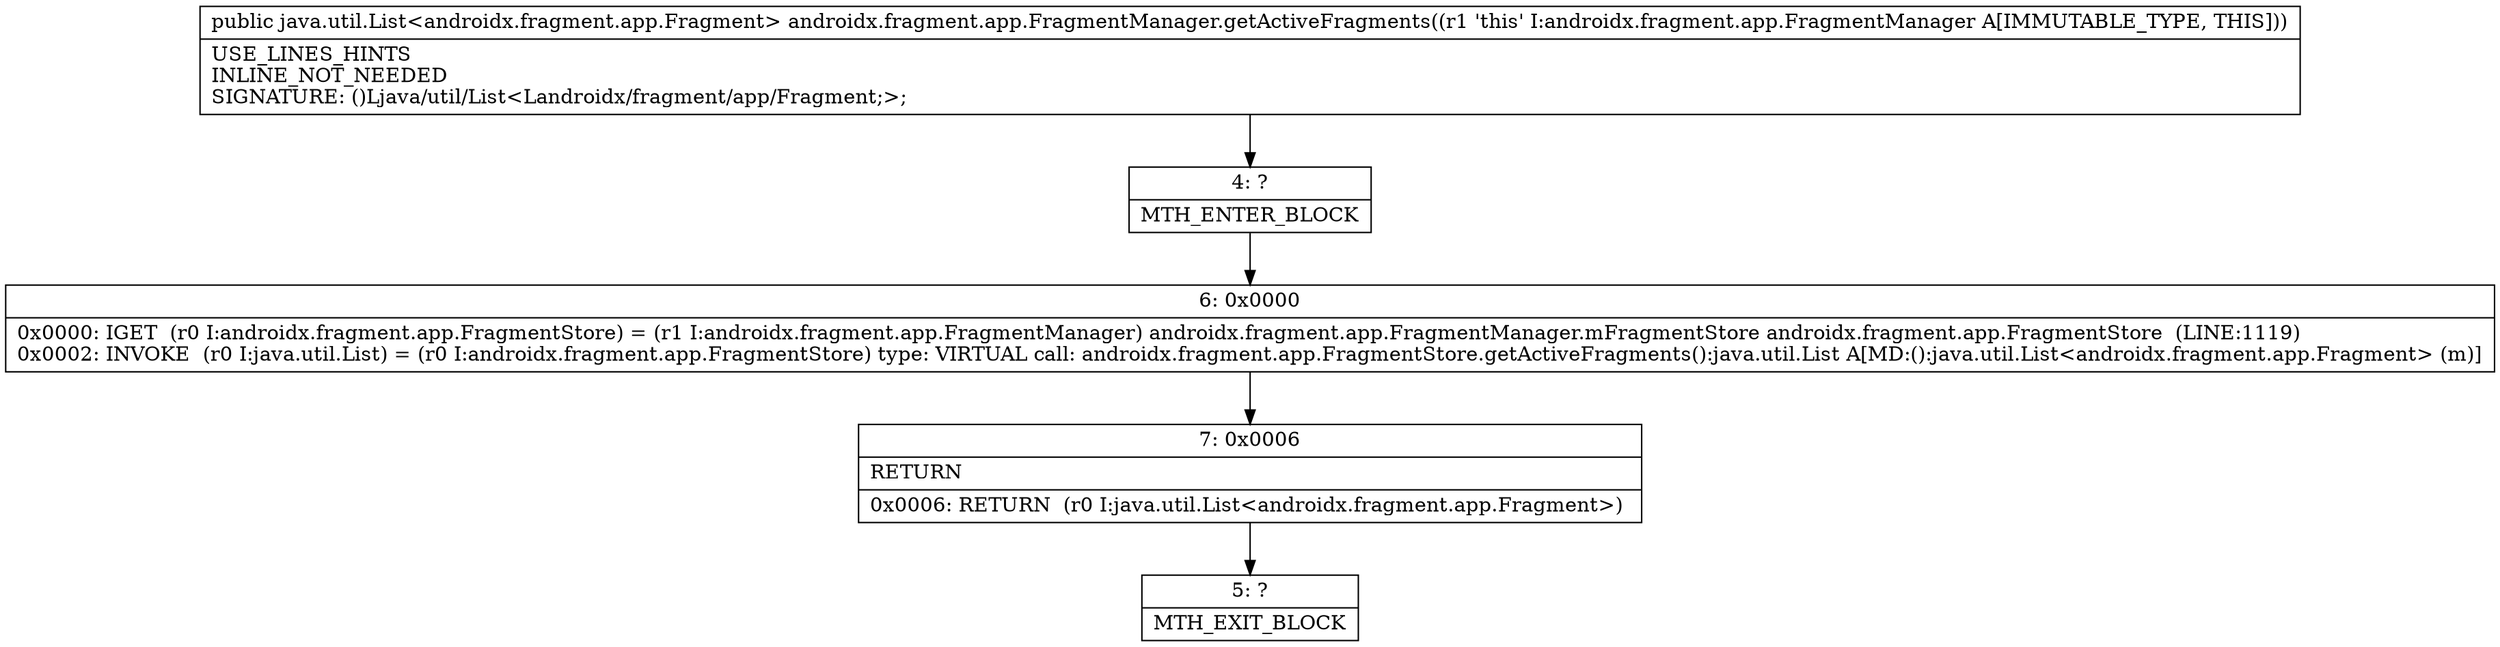 digraph "CFG forandroidx.fragment.app.FragmentManager.getActiveFragments()Ljava\/util\/List;" {
Node_4 [shape=record,label="{4\:\ ?|MTH_ENTER_BLOCK\l}"];
Node_6 [shape=record,label="{6\:\ 0x0000|0x0000: IGET  (r0 I:androidx.fragment.app.FragmentStore) = (r1 I:androidx.fragment.app.FragmentManager) androidx.fragment.app.FragmentManager.mFragmentStore androidx.fragment.app.FragmentStore  (LINE:1119)\l0x0002: INVOKE  (r0 I:java.util.List) = (r0 I:androidx.fragment.app.FragmentStore) type: VIRTUAL call: androidx.fragment.app.FragmentStore.getActiveFragments():java.util.List A[MD:():java.util.List\<androidx.fragment.app.Fragment\> (m)]\l}"];
Node_7 [shape=record,label="{7\:\ 0x0006|RETURN\l|0x0006: RETURN  (r0 I:java.util.List\<androidx.fragment.app.Fragment\>) \l}"];
Node_5 [shape=record,label="{5\:\ ?|MTH_EXIT_BLOCK\l}"];
MethodNode[shape=record,label="{public java.util.List\<androidx.fragment.app.Fragment\> androidx.fragment.app.FragmentManager.getActiveFragments((r1 'this' I:androidx.fragment.app.FragmentManager A[IMMUTABLE_TYPE, THIS]))  | USE_LINES_HINTS\lINLINE_NOT_NEEDED\lSIGNATURE: ()Ljava\/util\/List\<Landroidx\/fragment\/app\/Fragment;\>;\l}"];
MethodNode -> Node_4;Node_4 -> Node_6;
Node_6 -> Node_7;
Node_7 -> Node_5;
}

